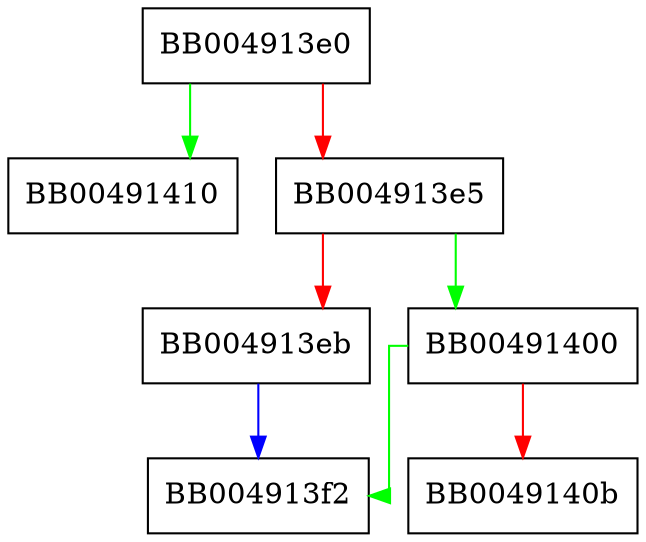 digraph SSL_get_options {
  node [shape="box"];
  graph [splines=ortho];
  BB004913e0 -> BB00491410 [color="green"];
  BB004913e0 -> BB004913e5 [color="red"];
  BB004913e5 -> BB00491400 [color="green"];
  BB004913e5 -> BB004913eb [color="red"];
  BB004913eb -> BB004913f2 [color="blue"];
  BB00491400 -> BB004913f2 [color="green"];
  BB00491400 -> BB0049140b [color="red"];
}